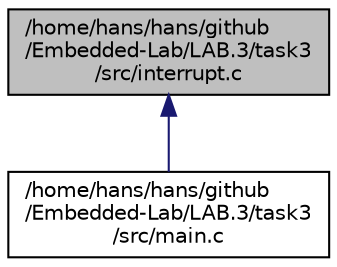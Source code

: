 digraph "/home/hans/hans/github/Embedded-Lab/LAB.3/task3/src/interrupt.c"
{
  edge [fontname="Helvetica",fontsize="10",labelfontname="Helvetica",labelfontsize="10"];
  node [fontname="Helvetica",fontsize="10",shape=record];
  Node13 [label="/home/hans/hans/github\l/Embedded-Lab/LAB.3/task3\l/src/interrupt.c",height=0.2,width=0.4,color="black", fillcolor="grey75", style="filled", fontcolor="black"];
  Node13 -> Node14 [dir="back",color="midnightblue",fontsize="10",style="solid",fontname="Helvetica"];
  Node14 [label="/home/hans/hans/github\l/Embedded-Lab/LAB.3/task3\l/src/main.c",height=0.2,width=0.4,color="black", fillcolor="white", style="filled",URL="$main_8c.html"];
}
